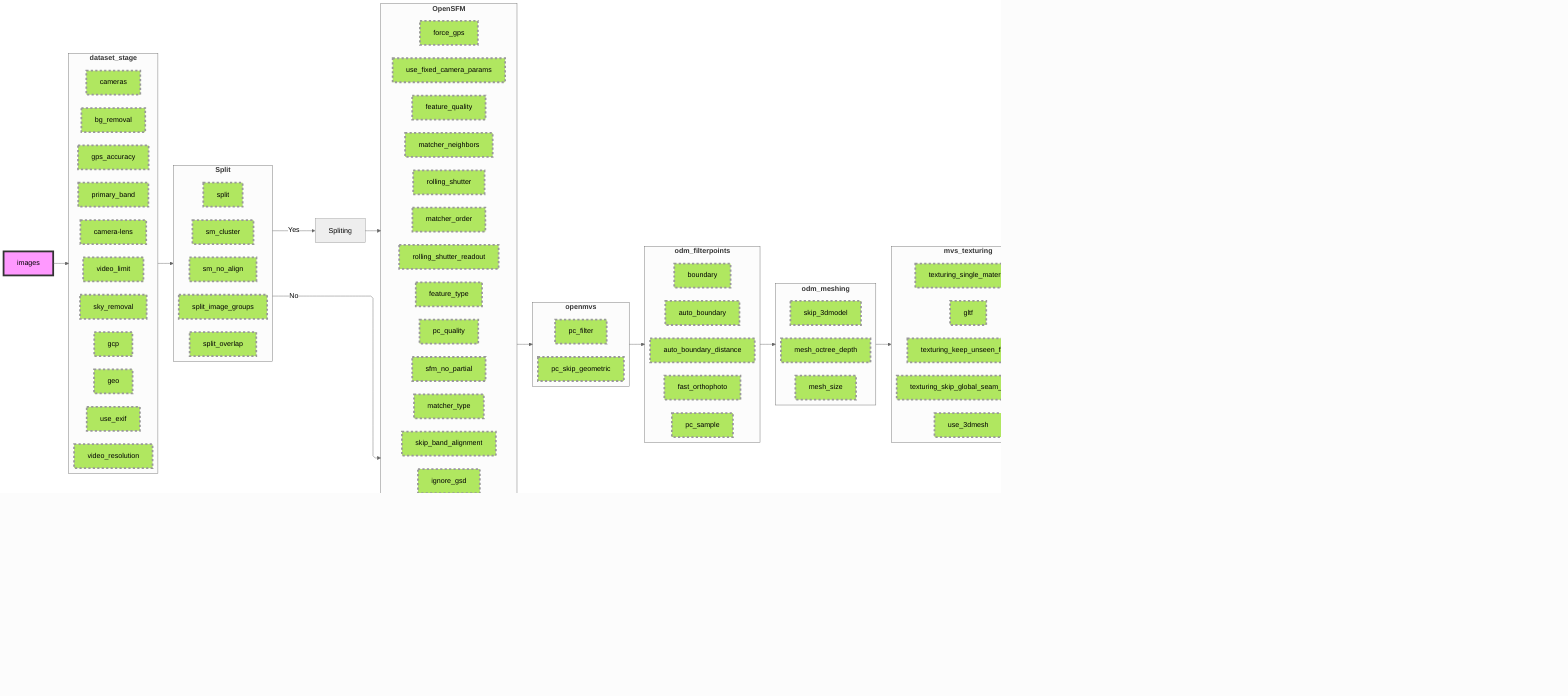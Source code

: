 %%{init: {'theme':'neutral','flowchart': { 'curve': 'bumpX' ,"defaultRenderer": "elk"}}}%%


%% Style de curve bumpX

graph LR

%%%%%%%%%%%%%%%%%%%%%%%%%%%%%%%%%%%%%%
%% Subgraph Stages
%%%%%%%%%%%%%%%%%%%%%%%%%%%%%%%%%%%%%%

subgraph dataset_stage["`**dataset_stage**`"]
    bg_removal:::options
    camera-lens:::options
    cameras:::options
    gcp:::options
    geo:::options
    gps_accuracy:::options
    primary_band:::options
    sky_removal:::options
    use_exif:::options
    video_limit:::options
    video_resolution:::options
end



subgraph Split["`**Split**`"]
    sm_cluster:::options
    sm_no_align:::options
    split:::options
    split_image_groups:::options
    split_overlap:::options
end

subgraph OpenSFM["`**OpenSFM**`"]
    feature_quality:::options
    feature_type:::options
    force_gps:::options
    ignore_gsd:::options
    matcher-neighbors:::options
    matcher_neighbors:::options
    matcher_order:::options
    matcher_type:::options
    min_num_features:::options
    pc_quality:::options
    radiometric_calibration:::options
    rolling_shutter:::options
    rolling_shutter_readout:::options
    sfm-algorithm:::options
    sfm_no_partial:::options
    skip_band_alignment:::options
    use_fixed_camera_params:::options
    use_hybrid_bundle_adjustment:::options
end

subgraph openmvs["`**openmvs**`"]
    pc_filter:::options
    pc_skip_geometric:::options
end

subgraph odm_filterpoints["`**odm_filterpoints**`"]
    auto_boundary:::options
    auto_boundary_distance:::options
    boundary:::options
    fast_orthophoto:::options
    pc_sample:::options
end

subgraph odm_meshing["`**odm_meshing**`"]
    mesh_octree_depth:::options
    mesh_size:::options
    skip_3dmodel:::options
end

subgraph mvs_texturing["`**mvs_texturing**`"]
    gltf:::options
    texturing_keep_unseen_faces:::options
    texturing_single_material:::options
    texturing_skip_global_seam_leveling:::options
    use_3dmesh:::options
end


subgraph odm_georeferencing["`**odm_georeferencing**`"]
    align:::options
    crop:::options
    pc_classify:::options
    pc_copc:::options
    pc_csv:::options
    pc_ept:::options
    pc_las:::options
    pc_rectify:::options
end

subgraph odm_dem["`**odm_dem**`"]
    cog:::options
    dem_decimation:::options
    dem_euclidean_map:::options
    dem_gapfill_steps:::options
    dem_resolution:::options
    dsm:::options
    dtm:::options
    smrf_scalar:::options
    smrf_slope:::options
    smrf_threshold:::options
    smrf_window:::options
    tiles:::options
end

subgraph odm_orthophoto["`**odm_orthophoto**`"]
    build_overviews:::options
    orthophoto_compression:::options
    orthophoto_cutline:::options
    orthophoto_kmz:::options
    orthophoto_no_tiled:::options
    orthophoto_png:::options
    orthophoto_resolution:::options
    skip_orthophoto:::options
end

subgraph odm_report["`**odm_report**`"]
    skip-report:::options
end

subgraph odm_postprocess["`**odm_postprocess**`"]
    3d-tiles:::options
    copy_to:::options
end

%%%%%%%%%%%%%%%%%%%%%%%%%%%%%%%%%%%%%%
%% Links
%%%%%%%%%%%%%%%%%%%%%%%%%%%%%%%%%%%%%%

images--> dataset_stage --> Split -- No --> OpenSFM --> openmvs
openmvs --> odm_filterpoints --> odm_meshing --> mvs_texturing --> odm_georeferencing
odm_georeferencing --> odm_dem --> odm_orthophoto --> odm_report --> odm_postprocess

%% Split yes
%%Split -- Yes ----> Spliting -- Merge ----> OpenSFM_detect_features
Split -- Yes --> Spliting --> OpenSFM

%% Styles

%% Style for options
classDef options stroke-width:4px,stroke-dasharray: 5,fill:#b0e760

%% Style for stages
classDef stages fill:#f96,stroke:#333,stroke-width:4px;


style images fill:#f9f,stroke:#333,stroke-width:4px